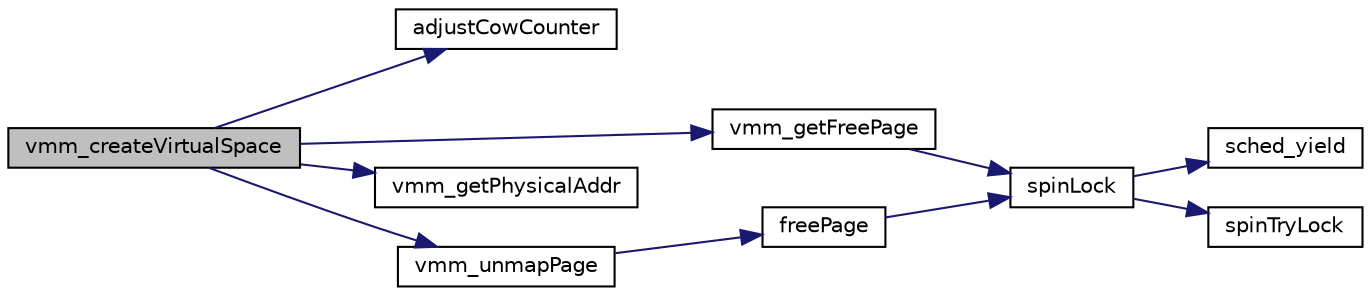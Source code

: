 digraph "vmm_createVirtualSpace"
{
 // LATEX_PDF_SIZE
  edge [fontname="Helvetica",fontsize="10",labelfontname="Helvetica",labelfontsize="10"];
  node [fontname="Helvetica",fontsize="10",shape=record];
  rankdir="LR";
  Node1 [label="vmm_createVirtualSpace",height=0.2,width=0.4,color="black", fillcolor="grey75", style="filled", fontcolor="black",tooltip=" "];
  Node1 -> Node2 [color="midnightblue",fontsize="10",style="solid",fontname="Helvetica"];
  Node2 [label="adjustCowCounter",height=0.2,width=0.4,color="black", fillcolor="white", style="filled",URL="$vmm_8h.html#aafef303dc8f2c6ed7bcf171819579166",tooltip=" "];
  Node1 -> Node3 [color="midnightblue",fontsize="10",style="solid",fontname="Helvetica"];
  Node3 [label="vmm_getFreePage",height=0.2,width=0.4,color="black", fillcolor="white", style="filled",URL="$paging_8h.html#a7035c695cbbae5799ecc1f9bcab7dd48",tooltip=" "];
  Node3 -> Node4 [color="midnightblue",fontsize="10",style="solid",fontname="Helvetica"];
  Node4 [label="spinLock",height=0.2,width=0.4,color="black", fillcolor="white", style="filled",URL="$armv6_2spinlock_8c.html#a71f03d2ba55111c715b6068254847a53",tooltip=" "];
  Node4 -> Node5 [color="midnightblue",fontsize="10",style="solid",fontname="Helvetica"];
  Node5 [label="sched_yield",height=0.2,width=0.4,color="black", fillcolor="white", style="filled",URL="$armv6_2sched_8c.html#a08933fe6d593a1c78b9080359f15a0b7",tooltip=" "];
  Node4 -> Node6 [color="midnightblue",fontsize="10",style="solid",fontname="Helvetica"];
  Node6 [label="spinTryLock",height=0.2,width=0.4,color="black", fillcolor="white", style="filled",URL="$armv6_2spinlock_8c.html#a740766af5da58616f700fffab6768a78",tooltip=" "];
  Node1 -> Node7 [color="midnightblue",fontsize="10",style="solid",fontname="Helvetica"];
  Node7 [label="vmm_getPhysicalAddr",height=0.2,width=0.4,color="black", fillcolor="white", style="filled",URL="$paging_8h.html#a5522eccf81d4630537620209651be16e",tooltip=" "];
  Node1 -> Node8 [color="midnightblue",fontsize="10",style="solid",fontname="Helvetica"];
  Node8 [label="vmm_unmapPage",height=0.2,width=0.4,color="black", fillcolor="white", style="filled",URL="$vmm_8h.html#a457446966aafafd939af6603f68516b1",tooltip=" "];
  Node8 -> Node9 [color="midnightblue",fontsize="10",style="solid",fontname="Helvetica"];
  Node9 [label="freePage",height=0.2,width=0.4,color="black", fillcolor="white", style="filled",URL="$vmm_8h.html#a38c3fe6ce5f3bf8af4a0631d4c41b0ba",tooltip=" "];
  Node9 -> Node4 [color="midnightblue",fontsize="10",style="solid",fontname="Helvetica"];
}
